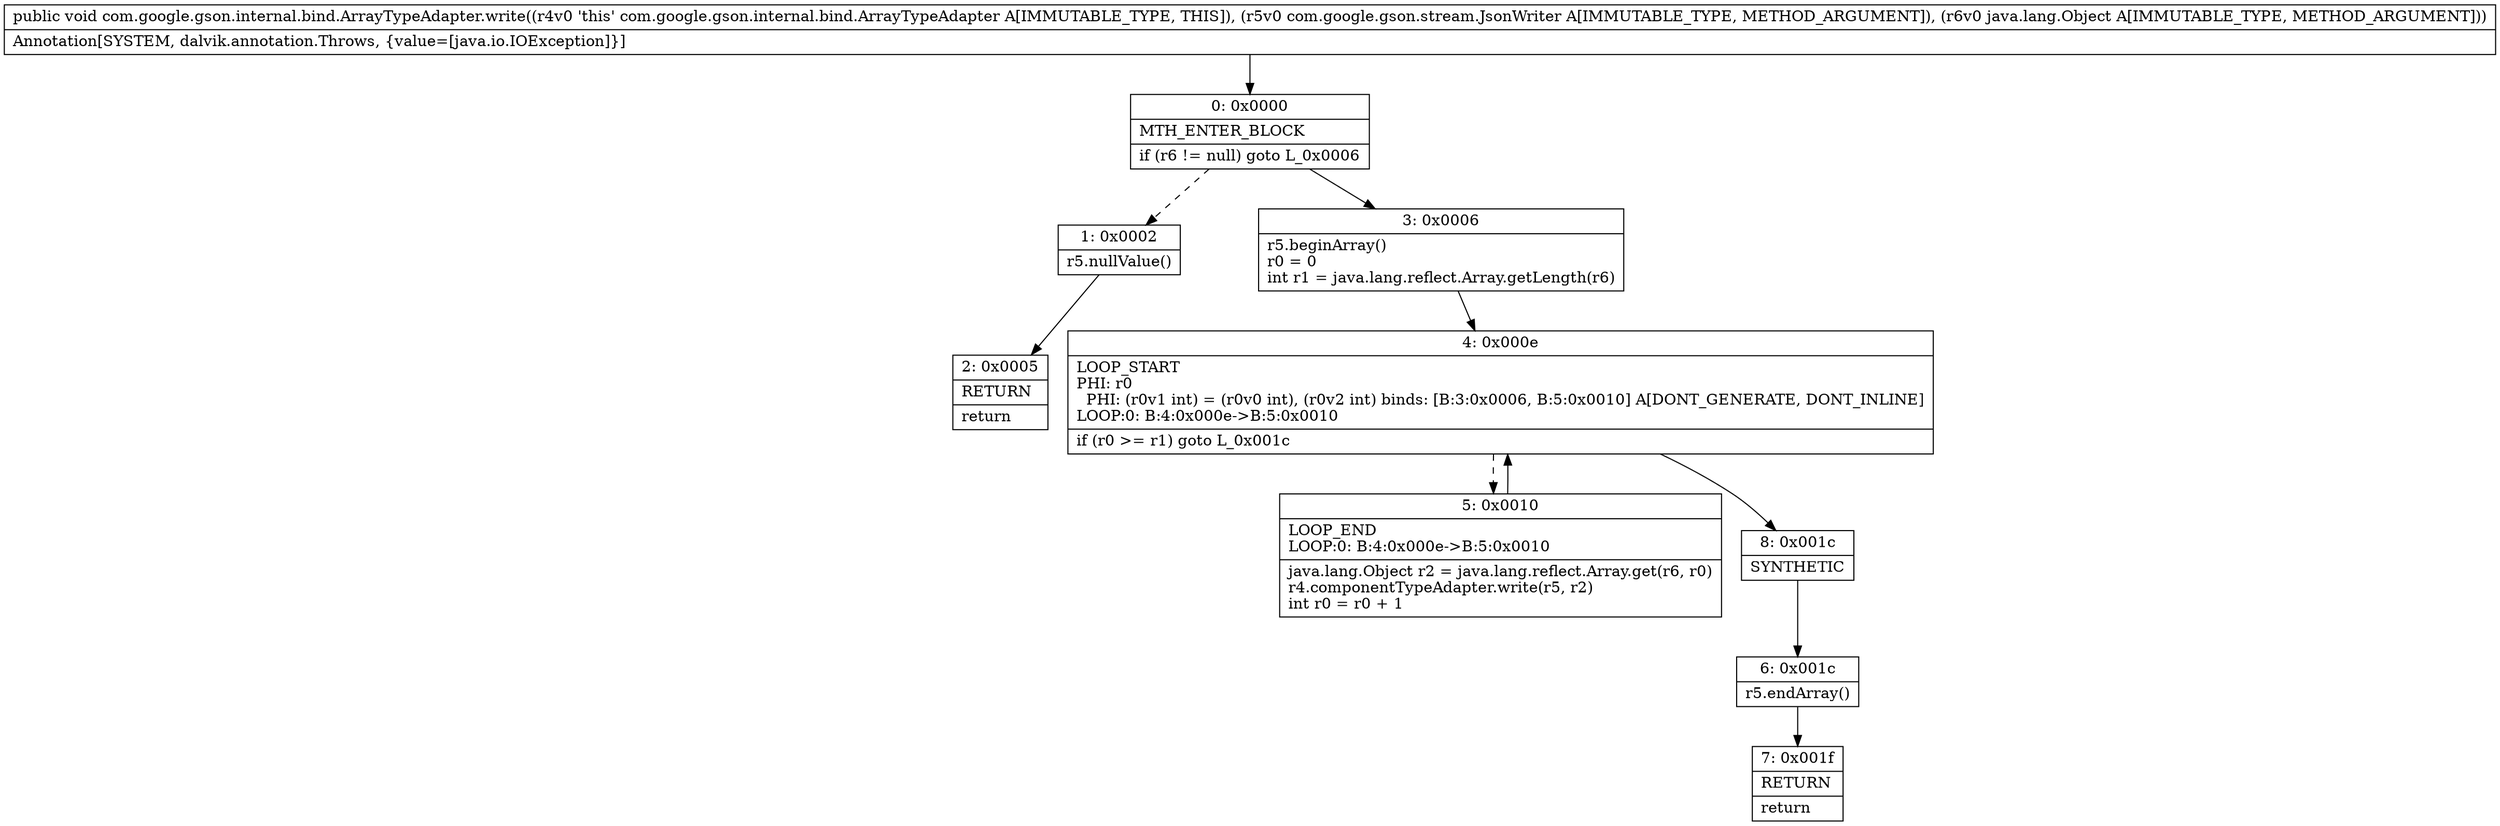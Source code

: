 digraph "CFG forcom.google.gson.internal.bind.ArrayTypeAdapter.write(Lcom\/google\/gson\/stream\/JsonWriter;Ljava\/lang\/Object;)V" {
Node_0 [shape=record,label="{0\:\ 0x0000|MTH_ENTER_BLOCK\l|if (r6 != null) goto L_0x0006\l}"];
Node_1 [shape=record,label="{1\:\ 0x0002|r5.nullValue()\l}"];
Node_2 [shape=record,label="{2\:\ 0x0005|RETURN\l|return\l}"];
Node_3 [shape=record,label="{3\:\ 0x0006|r5.beginArray()\lr0 = 0\lint r1 = java.lang.reflect.Array.getLength(r6)\l}"];
Node_4 [shape=record,label="{4\:\ 0x000e|LOOP_START\lPHI: r0 \l  PHI: (r0v1 int) = (r0v0 int), (r0v2 int) binds: [B:3:0x0006, B:5:0x0010] A[DONT_GENERATE, DONT_INLINE]\lLOOP:0: B:4:0x000e\-\>B:5:0x0010\l|if (r0 \>= r1) goto L_0x001c\l}"];
Node_5 [shape=record,label="{5\:\ 0x0010|LOOP_END\lLOOP:0: B:4:0x000e\-\>B:5:0x0010\l|java.lang.Object r2 = java.lang.reflect.Array.get(r6, r0)\lr4.componentTypeAdapter.write(r5, r2)\lint r0 = r0 + 1\l}"];
Node_6 [shape=record,label="{6\:\ 0x001c|r5.endArray()\l}"];
Node_7 [shape=record,label="{7\:\ 0x001f|RETURN\l|return\l}"];
Node_8 [shape=record,label="{8\:\ 0x001c|SYNTHETIC\l}"];
MethodNode[shape=record,label="{public void com.google.gson.internal.bind.ArrayTypeAdapter.write((r4v0 'this' com.google.gson.internal.bind.ArrayTypeAdapter A[IMMUTABLE_TYPE, THIS]), (r5v0 com.google.gson.stream.JsonWriter A[IMMUTABLE_TYPE, METHOD_ARGUMENT]), (r6v0 java.lang.Object A[IMMUTABLE_TYPE, METHOD_ARGUMENT]))  | Annotation[SYSTEM, dalvik.annotation.Throws, \{value=[java.io.IOException]\}]\l}"];
MethodNode -> Node_0;
Node_0 -> Node_1[style=dashed];
Node_0 -> Node_3;
Node_1 -> Node_2;
Node_3 -> Node_4;
Node_4 -> Node_5[style=dashed];
Node_4 -> Node_8;
Node_5 -> Node_4;
Node_6 -> Node_7;
Node_8 -> Node_6;
}

